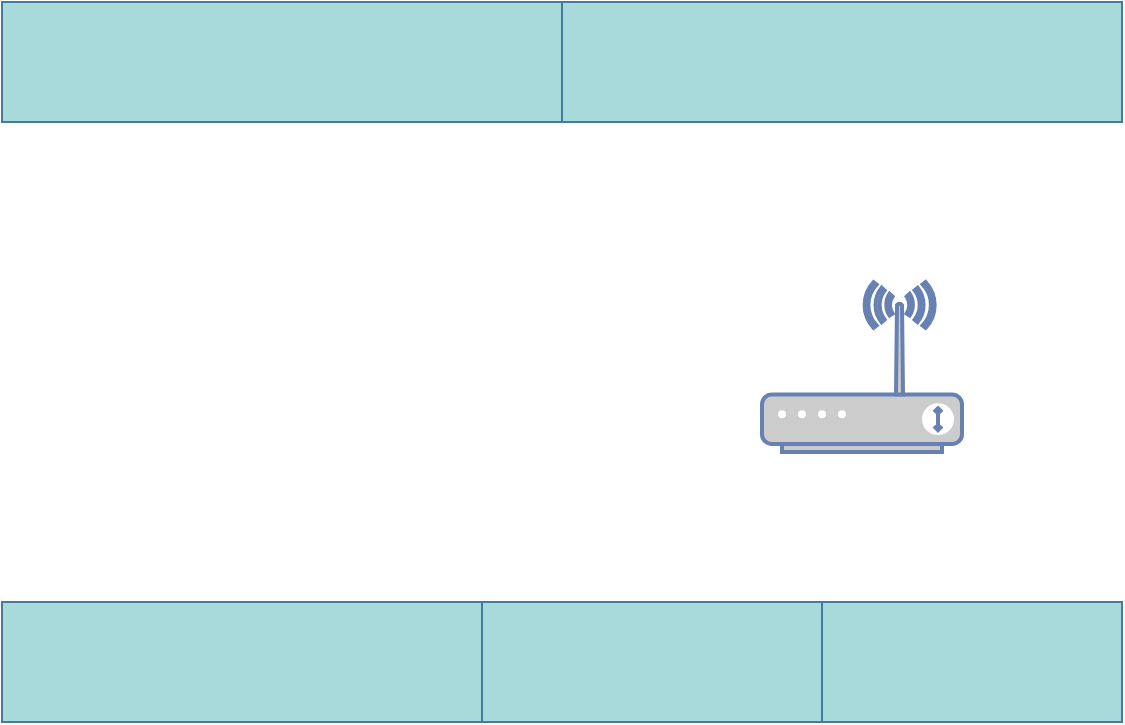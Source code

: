 <mxfile version="22.1.11" type="github">
  <diagram name="Page-1" id="ooIUP-0oUz9_tFlCTKpf">
    <mxGraphModel dx="920" dy="1110" grid="1" gridSize="10" guides="1" tooltips="1" connect="1" arrows="1" fold="1" page="1" pageScale="1" pageWidth="850" pageHeight="1100" math="0" shadow="0">
      <root>
        <mxCell id="0" />
        <mxCell id="1" parent="0" />
        <mxCell id="alBC6Ab22SiOt0qMAAzZ-1" value="" style="fontColor=#0066CC;verticalAlign=top;verticalLabelPosition=bottom;labelPosition=center;align=center;html=1;outlineConnect=0;fillColor=#CCCCCC;strokeColor=#6881B3;gradientColor=none;gradientDirection=north;strokeWidth=2;shape=mxgraph.networks.wireless_modem;" vertex="1" parent="1">
          <mxGeometry x="540" y="240" width="100" height="85" as="geometry" />
        </mxCell>
        <mxCell id="alBC6Ab22SiOt0qMAAzZ-4" value="" style="rounded=0;whiteSpace=wrap;html=1;strokeColor=#457B9D;fontColor=#1D3557;fillColor=#A8DADC;" vertex="1" parent="1">
          <mxGeometry x="160" y="100" width="280" height="60" as="geometry" />
        </mxCell>
        <mxCell id="alBC6Ab22SiOt0qMAAzZ-5" value="" style="rounded=0;whiteSpace=wrap;html=1;strokeColor=#457B9D;fontColor=#1D3557;fillColor=#A8DADC;" vertex="1" parent="1">
          <mxGeometry x="440" y="100" width="280" height="60" as="geometry" />
        </mxCell>
        <mxCell id="alBC6Ab22SiOt0qMAAzZ-6" value="" style="rounded=0;whiteSpace=wrap;html=1;strokeColor=#457B9D;fontColor=#1D3557;fillColor=#A8DADC;" vertex="1" parent="1">
          <mxGeometry x="160" y="400" width="280" height="60" as="geometry" />
        </mxCell>
        <mxCell id="alBC6Ab22SiOt0qMAAzZ-7" value="" style="rounded=0;whiteSpace=wrap;html=1;strokeColor=#457B9D;fontColor=#1D3557;fillColor=#A8DADC;" vertex="1" parent="1">
          <mxGeometry x="400" y="400" width="170" height="60" as="geometry" />
        </mxCell>
        <mxCell id="alBC6Ab22SiOt0qMAAzZ-8" value="" style="rounded=0;whiteSpace=wrap;html=1;strokeColor=#457B9D;fontColor=#1D3557;fillColor=#A8DADC;" vertex="1" parent="1">
          <mxGeometry x="570" y="400" width="150" height="60" as="geometry" />
        </mxCell>
      </root>
    </mxGraphModel>
  </diagram>
</mxfile>
